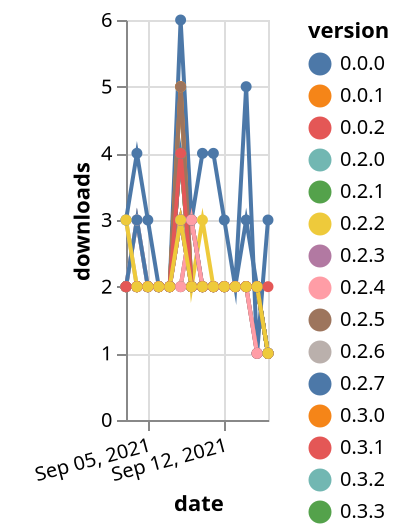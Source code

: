 {"$schema": "https://vega.github.io/schema/vega-lite/v5.json", "description": "A simple bar chart with embedded data.", "data": {"values": [{"date": "2021-09-03", "total": 1898, "delta": 2, "version": "0.3.4"}, {"date": "2021-09-04", "total": 1900, "delta": 2, "version": "0.3.4"}, {"date": "2021-09-05", "total": 1902, "delta": 2, "version": "0.3.4"}, {"date": "2021-09-06", "total": 1904, "delta": 2, "version": "0.3.4"}, {"date": "2021-09-07", "total": 1906, "delta": 2, "version": "0.3.4"}, {"date": "2021-09-08", "total": 1910, "delta": 4, "version": "0.3.4"}, {"date": "2021-09-09", "total": 1912, "delta": 2, "version": "0.3.4"}, {"date": "2021-09-10", "total": 1915, "delta": 3, "version": "0.3.4"}, {"date": "2021-09-11", "total": 1917, "delta": 2, "version": "0.3.4"}, {"date": "2021-09-12", "total": 1919, "delta": 2, "version": "0.3.4"}, {"date": "2021-09-13", "total": 1921, "delta": 2, "version": "0.3.4"}, {"date": "2021-09-14", "total": 1923, "delta": 2, "version": "0.3.4"}, {"date": "2021-09-15", "total": 1925, "delta": 2, "version": "0.3.4"}, {"date": "2021-09-16", "total": 1926, "delta": 1, "version": "0.3.4"}, {"date": "2021-09-03", "total": 2549, "delta": 2, "version": "0.2.0"}, {"date": "2021-09-04", "total": 2552, "delta": 3, "version": "0.2.0"}, {"date": "2021-09-05", "total": 2554, "delta": 2, "version": "0.2.0"}, {"date": "2021-09-06", "total": 2556, "delta": 2, "version": "0.2.0"}, {"date": "2021-09-07", "total": 2558, "delta": 2, "version": "0.2.0"}, {"date": "2021-09-08", "total": 2563, "delta": 5, "version": "0.2.0"}, {"date": "2021-09-09", "total": 2565, "delta": 2, "version": "0.2.0"}, {"date": "2021-09-10", "total": 2567, "delta": 2, "version": "0.2.0"}, {"date": "2021-09-11", "total": 2569, "delta": 2, "version": "0.2.0"}, {"date": "2021-09-12", "total": 2571, "delta": 2, "version": "0.2.0"}, {"date": "2021-09-13", "total": 2573, "delta": 2, "version": "0.2.0"}, {"date": "2021-09-14", "total": 2575, "delta": 2, "version": "0.2.0"}, {"date": "2021-09-15", "total": 2577, "delta": 2, "version": "0.2.0"}, {"date": "2021-09-16", "total": 2578, "delta": 1, "version": "0.2.0"}, {"date": "2021-09-03", "total": 1456, "delta": 2, "version": "2.2.3"}, {"date": "2021-09-04", "total": 1458, "delta": 2, "version": "2.2.3"}, {"date": "2021-09-05", "total": 1460, "delta": 2, "version": "2.2.3"}, {"date": "2021-09-06", "total": 1462, "delta": 2, "version": "2.2.3"}, {"date": "2021-09-07", "total": 1464, "delta": 2, "version": "2.2.3"}, {"date": "2021-09-08", "total": 1466, "delta": 2, "version": "2.2.3"}, {"date": "2021-09-09", "total": 1469, "delta": 3, "version": "2.2.3"}, {"date": "2021-09-10", "total": 1471, "delta": 2, "version": "2.2.3"}, {"date": "2021-09-11", "total": 1473, "delta": 2, "version": "2.2.3"}, {"date": "2021-09-12", "total": 1475, "delta": 2, "version": "2.2.3"}, {"date": "2021-09-13", "total": 1477, "delta": 2, "version": "2.2.3"}, {"date": "2021-09-14", "total": 1479, "delta": 2, "version": "2.2.3"}, {"date": "2021-09-15", "total": 1480, "delta": 1, "version": "2.2.3"}, {"date": "2021-09-16", "total": 1481, "delta": 1, "version": "2.2.3"}, {"date": "2021-09-03", "total": 2314, "delta": 2, "version": "0.2.3"}, {"date": "2021-09-04", "total": 2316, "delta": 2, "version": "0.2.3"}, {"date": "2021-09-05", "total": 2318, "delta": 2, "version": "0.2.3"}, {"date": "2021-09-06", "total": 2320, "delta": 2, "version": "0.2.3"}, {"date": "2021-09-07", "total": 2322, "delta": 2, "version": "0.2.3"}, {"date": "2021-09-08", "total": 2325, "delta": 3, "version": "0.2.3"}, {"date": "2021-09-09", "total": 2327, "delta": 2, "version": "0.2.3"}, {"date": "2021-09-10", "total": 2329, "delta": 2, "version": "0.2.3"}, {"date": "2021-09-11", "total": 2331, "delta": 2, "version": "0.2.3"}, {"date": "2021-09-12", "total": 2333, "delta": 2, "version": "0.2.3"}, {"date": "2021-09-13", "total": 2335, "delta": 2, "version": "0.2.3"}, {"date": "2021-09-14", "total": 2337, "delta": 2, "version": "0.2.3"}, {"date": "2021-09-15", "total": 2339, "delta": 2, "version": "0.2.3"}, {"date": "2021-09-16", "total": 2340, "delta": 1, "version": "0.2.3"}, {"date": "2021-09-03", "total": 2291, "delta": 2, "version": "0.0.2"}, {"date": "2021-09-04", "total": 2293, "delta": 2, "version": "0.0.2"}, {"date": "2021-09-05", "total": 2295, "delta": 2, "version": "0.0.2"}, {"date": "2021-09-06", "total": 2297, "delta": 2, "version": "0.0.2"}, {"date": "2021-09-07", "total": 2299, "delta": 2, "version": "0.0.2"}, {"date": "2021-09-08", "total": 2302, "delta": 3, "version": "0.0.2"}, {"date": "2021-09-09", "total": 2304, "delta": 2, "version": "0.0.2"}, {"date": "2021-09-10", "total": 2306, "delta": 2, "version": "0.0.2"}, {"date": "2021-09-11", "total": 2308, "delta": 2, "version": "0.0.2"}, {"date": "2021-09-12", "total": 2310, "delta": 2, "version": "0.0.2"}, {"date": "2021-09-13", "total": 2312, "delta": 2, "version": "0.0.2"}, {"date": "2021-09-14", "total": 2314, "delta": 2, "version": "0.0.2"}, {"date": "2021-09-15", "total": 2316, "delta": 2, "version": "0.0.2"}, {"date": "2021-09-16", "total": 2317, "delta": 1, "version": "0.0.2"}, {"date": "2021-09-03", "total": 2247, "delta": 2, "version": "0.0.1"}, {"date": "2021-09-04", "total": 2249, "delta": 2, "version": "0.0.1"}, {"date": "2021-09-05", "total": 2251, "delta": 2, "version": "0.0.1"}, {"date": "2021-09-06", "total": 2253, "delta": 2, "version": "0.0.1"}, {"date": "2021-09-07", "total": 2255, "delta": 2, "version": "0.0.1"}, {"date": "2021-09-08", "total": 2258, "delta": 3, "version": "0.0.1"}, {"date": "2021-09-09", "total": 2260, "delta": 2, "version": "0.0.1"}, {"date": "2021-09-10", "total": 2262, "delta": 2, "version": "0.0.1"}, {"date": "2021-09-11", "total": 2264, "delta": 2, "version": "0.0.1"}, {"date": "2021-09-12", "total": 2266, "delta": 2, "version": "0.0.1"}, {"date": "2021-09-13", "total": 2268, "delta": 2, "version": "0.0.1"}, {"date": "2021-09-14", "total": 2270, "delta": 2, "version": "0.0.1"}, {"date": "2021-09-15", "total": 2272, "delta": 2, "version": "0.0.1"}, {"date": "2021-09-16", "total": 2273, "delta": 1, "version": "0.0.1"}, {"date": "2021-09-03", "total": 2615, "delta": 2, "version": "0.2.4"}, {"date": "2021-09-04", "total": 2618, "delta": 3, "version": "0.2.4"}, {"date": "2021-09-05", "total": 2620, "delta": 2, "version": "0.2.4"}, {"date": "2021-09-06", "total": 2622, "delta": 2, "version": "0.2.4"}, {"date": "2021-09-07", "total": 2624, "delta": 2, "version": "0.2.4"}, {"date": "2021-09-08", "total": 2627, "delta": 3, "version": "0.2.4"}, {"date": "2021-09-09", "total": 2629, "delta": 2, "version": "0.2.4"}, {"date": "2021-09-10", "total": 2631, "delta": 2, "version": "0.2.4"}, {"date": "2021-09-11", "total": 2633, "delta": 2, "version": "0.2.4"}, {"date": "2021-09-12", "total": 2635, "delta": 2, "version": "0.2.4"}, {"date": "2021-09-13", "total": 2637, "delta": 2, "version": "0.2.4"}, {"date": "2021-09-14", "total": 2639, "delta": 2, "version": "0.2.4"}, {"date": "2021-09-15", "total": 2641, "delta": 2, "version": "0.2.4"}, {"date": "2021-09-16", "total": 2642, "delta": 1, "version": "0.2.4"}, {"date": "2021-09-03", "total": 2424, "delta": 2, "version": "0.2.1"}, {"date": "2021-09-04", "total": 2426, "delta": 2, "version": "0.2.1"}, {"date": "2021-09-05", "total": 2428, "delta": 2, "version": "0.2.1"}, {"date": "2021-09-06", "total": 2430, "delta": 2, "version": "0.2.1"}, {"date": "2021-09-07", "total": 2432, "delta": 2, "version": "0.2.1"}, {"date": "2021-09-08", "total": 2436, "delta": 4, "version": "0.2.1"}, {"date": "2021-09-09", "total": 2438, "delta": 2, "version": "0.2.1"}, {"date": "2021-09-10", "total": 2440, "delta": 2, "version": "0.2.1"}, {"date": "2021-09-11", "total": 2442, "delta": 2, "version": "0.2.1"}, {"date": "2021-09-12", "total": 2444, "delta": 2, "version": "0.2.1"}, {"date": "2021-09-13", "total": 2446, "delta": 2, "version": "0.2.1"}, {"date": "2021-09-14", "total": 2448, "delta": 2, "version": "0.2.1"}, {"date": "2021-09-15", "total": 2450, "delta": 2, "version": "0.2.1"}, {"date": "2021-09-16", "total": 2451, "delta": 1, "version": "0.2.1"}, {"date": "2021-09-03", "total": 2135, "delta": 2, "version": "0.3.3"}, {"date": "2021-09-04", "total": 2137, "delta": 2, "version": "0.3.3"}, {"date": "2021-09-05", "total": 2139, "delta": 2, "version": "0.3.3"}, {"date": "2021-09-06", "total": 2141, "delta": 2, "version": "0.3.3"}, {"date": "2021-09-07", "total": 2143, "delta": 2, "version": "0.3.3"}, {"date": "2021-09-08", "total": 2147, "delta": 4, "version": "0.3.3"}, {"date": "2021-09-09", "total": 2149, "delta": 2, "version": "0.3.3"}, {"date": "2021-09-10", "total": 2151, "delta": 2, "version": "0.3.3"}, {"date": "2021-09-11", "total": 2153, "delta": 2, "version": "0.3.3"}, {"date": "2021-09-12", "total": 2155, "delta": 2, "version": "0.3.3"}, {"date": "2021-09-13", "total": 2157, "delta": 2, "version": "0.3.3"}, {"date": "2021-09-14", "total": 2159, "delta": 2, "version": "0.3.3"}, {"date": "2021-09-15", "total": 2161, "delta": 2, "version": "0.3.3"}, {"date": "2021-09-16", "total": 2162, "delta": 1, "version": "0.3.3"}, {"date": "2021-09-03", "total": 2575, "delta": 3, "version": "0.2.6"}, {"date": "2021-09-04", "total": 2577, "delta": 2, "version": "0.2.6"}, {"date": "2021-09-05", "total": 2579, "delta": 2, "version": "0.2.6"}, {"date": "2021-09-06", "total": 2581, "delta": 2, "version": "0.2.6"}, {"date": "2021-09-07", "total": 2583, "delta": 2, "version": "0.2.6"}, {"date": "2021-09-08", "total": 2588, "delta": 5, "version": "0.2.6"}, {"date": "2021-09-09", "total": 2590, "delta": 2, "version": "0.2.6"}, {"date": "2021-09-10", "total": 2592, "delta": 2, "version": "0.2.6"}, {"date": "2021-09-11", "total": 2594, "delta": 2, "version": "0.2.6"}, {"date": "2021-09-12", "total": 2596, "delta": 2, "version": "0.2.6"}, {"date": "2021-09-13", "total": 2598, "delta": 2, "version": "0.2.6"}, {"date": "2021-09-14", "total": 2600, "delta": 2, "version": "0.2.6"}, {"date": "2021-09-15", "total": 2602, "delta": 2, "version": "0.2.6"}, {"date": "2021-09-16", "total": 2603, "delta": 1, "version": "0.2.6"}, {"date": "2021-09-03", "total": 1921, "delta": 2, "version": "0.3.2"}, {"date": "2021-09-04", "total": 1923, "delta": 2, "version": "0.3.2"}, {"date": "2021-09-05", "total": 1925, "delta": 2, "version": "0.3.2"}, {"date": "2021-09-06", "total": 1927, "delta": 2, "version": "0.3.2"}, {"date": "2021-09-07", "total": 1929, "delta": 2, "version": "0.3.2"}, {"date": "2021-09-08", "total": 1933, "delta": 4, "version": "0.3.2"}, {"date": "2021-09-09", "total": 1935, "delta": 2, "version": "0.3.2"}, {"date": "2021-09-10", "total": 1937, "delta": 2, "version": "0.3.2"}, {"date": "2021-09-11", "total": 1939, "delta": 2, "version": "0.3.2"}, {"date": "2021-09-12", "total": 1941, "delta": 2, "version": "0.3.2"}, {"date": "2021-09-13", "total": 1943, "delta": 2, "version": "0.3.2"}, {"date": "2021-09-14", "total": 1945, "delta": 2, "version": "0.3.2"}, {"date": "2021-09-15", "total": 1947, "delta": 2, "version": "0.3.2"}, {"date": "2021-09-16", "total": 1948, "delta": 1, "version": "0.3.2"}, {"date": "2021-09-03", "total": 2538, "delta": 3, "version": "2.2.4"}, {"date": "2021-09-04", "total": 2542, "delta": 4, "version": "2.2.4"}, {"date": "2021-09-05", "total": 2545, "delta": 3, "version": "2.2.4"}, {"date": "2021-09-06", "total": 2547, "delta": 2, "version": "2.2.4"}, {"date": "2021-09-07", "total": 2549, "delta": 2, "version": "2.2.4"}, {"date": "2021-09-08", "total": 2555, "delta": 6, "version": "2.2.4"}, {"date": "2021-09-09", "total": 2558, "delta": 3, "version": "2.2.4"}, {"date": "2021-09-10", "total": 2562, "delta": 4, "version": "2.2.4"}, {"date": "2021-09-11", "total": 2566, "delta": 4, "version": "2.2.4"}, {"date": "2021-09-12", "total": 2569, "delta": 3, "version": "2.2.4"}, {"date": "2021-09-13", "total": 2571, "delta": 2, "version": "2.2.4"}, {"date": "2021-09-14", "total": 2576, "delta": 5, "version": "2.2.4"}, {"date": "2021-09-15", "total": 2577, "delta": 1, "version": "2.2.4"}, {"date": "2021-09-16", "total": 2580, "delta": 3, "version": "2.2.4"}, {"date": "2021-09-03", "total": 2100, "delta": 2, "version": "0.3.0"}, {"date": "2021-09-04", "total": 2102, "delta": 2, "version": "0.3.0"}, {"date": "2021-09-05", "total": 2104, "delta": 2, "version": "0.3.0"}, {"date": "2021-09-06", "total": 2106, "delta": 2, "version": "0.3.0"}, {"date": "2021-09-07", "total": 2108, "delta": 2, "version": "0.3.0"}, {"date": "2021-09-08", "total": 2113, "delta": 5, "version": "0.3.0"}, {"date": "2021-09-09", "total": 2115, "delta": 2, "version": "0.3.0"}, {"date": "2021-09-10", "total": 2117, "delta": 2, "version": "0.3.0"}, {"date": "2021-09-11", "total": 2119, "delta": 2, "version": "0.3.0"}, {"date": "2021-09-12", "total": 2121, "delta": 2, "version": "0.3.0"}, {"date": "2021-09-13", "total": 2123, "delta": 2, "version": "0.3.0"}, {"date": "2021-09-14", "total": 2125, "delta": 2, "version": "0.3.0"}, {"date": "2021-09-15", "total": 2127, "delta": 2, "version": "0.3.0"}, {"date": "2021-09-16", "total": 2128, "delta": 1, "version": "0.3.0"}, {"date": "2021-09-03", "total": 2605, "delta": 2, "version": "0.2.7"}, {"date": "2021-09-04", "total": 2608, "delta": 3, "version": "0.2.7"}, {"date": "2021-09-05", "total": 2610, "delta": 2, "version": "0.2.7"}, {"date": "2021-09-06", "total": 2612, "delta": 2, "version": "0.2.7"}, {"date": "2021-09-07", "total": 2614, "delta": 2, "version": "0.2.7"}, {"date": "2021-09-08", "total": 2618, "delta": 4, "version": "0.2.7"}, {"date": "2021-09-09", "total": 2621, "delta": 3, "version": "0.2.7"}, {"date": "2021-09-10", "total": 2623, "delta": 2, "version": "0.2.7"}, {"date": "2021-09-11", "total": 2625, "delta": 2, "version": "0.2.7"}, {"date": "2021-09-12", "total": 2627, "delta": 2, "version": "0.2.7"}, {"date": "2021-09-13", "total": 2629, "delta": 2, "version": "0.2.7"}, {"date": "2021-09-14", "total": 2632, "delta": 3, "version": "0.2.7"}, {"date": "2021-09-15", "total": 2634, "delta": 2, "version": "0.2.7"}, {"date": "2021-09-16", "total": 2635, "delta": 1, "version": "0.2.7"}, {"date": "2021-09-03", "total": 2236, "delta": 2, "version": "0.0.0"}, {"date": "2021-09-04", "total": 2238, "delta": 2, "version": "0.0.0"}, {"date": "2021-09-05", "total": 2240, "delta": 2, "version": "0.0.0"}, {"date": "2021-09-06", "total": 2242, "delta": 2, "version": "0.0.0"}, {"date": "2021-09-07", "total": 2244, "delta": 2, "version": "0.0.0"}, {"date": "2021-09-08", "total": 2247, "delta": 3, "version": "0.0.0"}, {"date": "2021-09-09", "total": 2249, "delta": 2, "version": "0.0.0"}, {"date": "2021-09-10", "total": 2251, "delta": 2, "version": "0.0.0"}, {"date": "2021-09-11", "total": 2253, "delta": 2, "version": "0.0.0"}, {"date": "2021-09-12", "total": 2255, "delta": 2, "version": "0.0.0"}, {"date": "2021-09-13", "total": 2257, "delta": 2, "version": "0.0.0"}, {"date": "2021-09-14", "total": 2259, "delta": 2, "version": "0.0.0"}, {"date": "2021-09-15", "total": 2261, "delta": 2, "version": "0.0.0"}, {"date": "2021-09-16", "total": 2262, "delta": 1, "version": "0.0.0"}, {"date": "2021-09-03", "total": 1687, "delta": 2, "version": "2.2.0"}, {"date": "2021-09-04", "total": 1689, "delta": 2, "version": "2.2.0"}, {"date": "2021-09-05", "total": 1691, "delta": 2, "version": "2.2.0"}, {"date": "2021-09-06", "total": 1693, "delta": 2, "version": "2.2.0"}, {"date": "2021-09-07", "total": 1695, "delta": 2, "version": "2.2.0"}, {"date": "2021-09-08", "total": 1698, "delta": 3, "version": "2.2.0"}, {"date": "2021-09-09", "total": 1701, "delta": 3, "version": "2.2.0"}, {"date": "2021-09-10", "total": 1703, "delta": 2, "version": "2.2.0"}, {"date": "2021-09-11", "total": 1705, "delta": 2, "version": "2.2.0"}, {"date": "2021-09-12", "total": 1707, "delta": 2, "version": "2.2.0"}, {"date": "2021-09-13", "total": 1709, "delta": 2, "version": "2.2.0"}, {"date": "2021-09-14", "total": 1711, "delta": 2, "version": "2.2.0"}, {"date": "2021-09-15", "total": 1712, "delta": 1, "version": "2.2.0"}, {"date": "2021-09-16", "total": 1713, "delta": 1, "version": "2.2.0"}, {"date": "2021-09-03", "total": 1420, "delta": 2, "version": "2.2.2"}, {"date": "2021-09-04", "total": 1422, "delta": 2, "version": "2.2.2"}, {"date": "2021-09-05", "total": 1424, "delta": 2, "version": "2.2.2"}, {"date": "2021-09-06", "total": 1426, "delta": 2, "version": "2.2.2"}, {"date": "2021-09-07", "total": 1428, "delta": 2, "version": "2.2.2"}, {"date": "2021-09-08", "total": 1430, "delta": 2, "version": "2.2.2"}, {"date": "2021-09-09", "total": 1433, "delta": 3, "version": "2.2.2"}, {"date": "2021-09-10", "total": 1435, "delta": 2, "version": "2.2.2"}, {"date": "2021-09-11", "total": 1437, "delta": 2, "version": "2.2.2"}, {"date": "2021-09-12", "total": 1439, "delta": 2, "version": "2.2.2"}, {"date": "2021-09-13", "total": 1441, "delta": 2, "version": "2.2.2"}, {"date": "2021-09-14", "total": 1443, "delta": 2, "version": "2.2.2"}, {"date": "2021-09-15", "total": 1444, "delta": 1, "version": "2.2.2"}, {"date": "2021-09-16", "total": 1445, "delta": 1, "version": "2.2.2"}, {"date": "2021-09-03", "total": 1438, "delta": 2, "version": "2.2.1"}, {"date": "2021-09-04", "total": 1440, "delta": 2, "version": "2.2.1"}, {"date": "2021-09-05", "total": 1442, "delta": 2, "version": "2.2.1"}, {"date": "2021-09-06", "total": 1444, "delta": 2, "version": "2.2.1"}, {"date": "2021-09-07", "total": 1446, "delta": 2, "version": "2.2.1"}, {"date": "2021-09-08", "total": 1448, "delta": 2, "version": "2.2.1"}, {"date": "2021-09-09", "total": 1451, "delta": 3, "version": "2.2.1"}, {"date": "2021-09-10", "total": 1453, "delta": 2, "version": "2.2.1"}, {"date": "2021-09-11", "total": 1455, "delta": 2, "version": "2.2.1"}, {"date": "2021-09-12", "total": 1457, "delta": 2, "version": "2.2.1"}, {"date": "2021-09-13", "total": 1459, "delta": 2, "version": "2.2.1"}, {"date": "2021-09-14", "total": 1461, "delta": 2, "version": "2.2.1"}, {"date": "2021-09-15", "total": 1462, "delta": 1, "version": "2.2.1"}, {"date": "2021-09-16", "total": 1463, "delta": 1, "version": "2.2.1"}, {"date": "2021-09-03", "total": 2739, "delta": 2, "version": "0.2.5"}, {"date": "2021-09-04", "total": 2741, "delta": 2, "version": "0.2.5"}, {"date": "2021-09-05", "total": 2743, "delta": 2, "version": "0.2.5"}, {"date": "2021-09-06", "total": 2745, "delta": 2, "version": "0.2.5"}, {"date": "2021-09-07", "total": 2747, "delta": 2, "version": "0.2.5"}, {"date": "2021-09-08", "total": 2752, "delta": 5, "version": "0.2.5"}, {"date": "2021-09-09", "total": 2754, "delta": 2, "version": "0.2.5"}, {"date": "2021-09-10", "total": 2756, "delta": 2, "version": "0.2.5"}, {"date": "2021-09-11", "total": 2758, "delta": 2, "version": "0.2.5"}, {"date": "2021-09-12", "total": 2760, "delta": 2, "version": "0.2.5"}, {"date": "2021-09-13", "total": 2762, "delta": 2, "version": "0.2.5"}, {"date": "2021-09-14", "total": 2764, "delta": 2, "version": "0.2.5"}, {"date": "2021-09-15", "total": 2766, "delta": 2, "version": "0.2.5"}, {"date": "2021-09-16", "total": 2767, "delta": 1, "version": "0.2.5"}, {"date": "2021-09-03", "total": 2034, "delta": 2, "version": "0.3.1"}, {"date": "2021-09-04", "total": 2036, "delta": 2, "version": "0.3.1"}, {"date": "2021-09-05", "total": 2038, "delta": 2, "version": "0.3.1"}, {"date": "2021-09-06", "total": 2040, "delta": 2, "version": "0.3.1"}, {"date": "2021-09-07", "total": 2042, "delta": 2, "version": "0.3.1"}, {"date": "2021-09-08", "total": 2046, "delta": 4, "version": "0.3.1"}, {"date": "2021-09-09", "total": 2048, "delta": 2, "version": "0.3.1"}, {"date": "2021-09-10", "total": 2050, "delta": 2, "version": "0.3.1"}, {"date": "2021-09-11", "total": 2052, "delta": 2, "version": "0.3.1"}, {"date": "2021-09-12", "total": 2054, "delta": 2, "version": "0.3.1"}, {"date": "2021-09-13", "total": 2056, "delta": 2, "version": "0.3.1"}, {"date": "2021-09-14", "total": 2058, "delta": 2, "version": "0.3.1"}, {"date": "2021-09-15", "total": 2060, "delta": 2, "version": "0.3.1"}, {"date": "2021-09-16", "total": 2062, "delta": 2, "version": "0.3.1"}, {"date": "2021-09-03", "total": 2211, "delta": 3, "version": "0.2.2"}, {"date": "2021-09-04", "total": 2213, "delta": 2, "version": "0.2.2"}, {"date": "2021-09-05", "total": 2215, "delta": 2, "version": "0.2.2"}, {"date": "2021-09-06", "total": 2217, "delta": 2, "version": "0.2.2"}, {"date": "2021-09-07", "total": 2219, "delta": 2, "version": "0.2.2"}, {"date": "2021-09-08", "total": 2222, "delta": 3, "version": "0.2.2"}, {"date": "2021-09-09", "total": 2224, "delta": 2, "version": "0.2.2"}, {"date": "2021-09-10", "total": 2226, "delta": 2, "version": "0.2.2"}, {"date": "2021-09-11", "total": 2228, "delta": 2, "version": "0.2.2"}, {"date": "2021-09-12", "total": 2230, "delta": 2, "version": "0.2.2"}, {"date": "2021-09-13", "total": 2232, "delta": 2, "version": "0.2.2"}, {"date": "2021-09-14", "total": 2234, "delta": 2, "version": "0.2.2"}, {"date": "2021-09-15", "total": 2236, "delta": 2, "version": "0.2.2"}, {"date": "2021-09-16", "total": 2237, "delta": 1, "version": "0.2.2"}]}, "width": "container", "mark": {"type": "line", "point": {"filled": true}}, "encoding": {"x": {"field": "date", "type": "temporal", "timeUnit": "yearmonthdate", "title": "date", "axis": {"labelAngle": -15}}, "y": {"field": "delta", "type": "quantitative", "title": "downloads"}, "color": {"field": "version", "type": "nominal"}, "tooltip": {"field": "delta"}}}